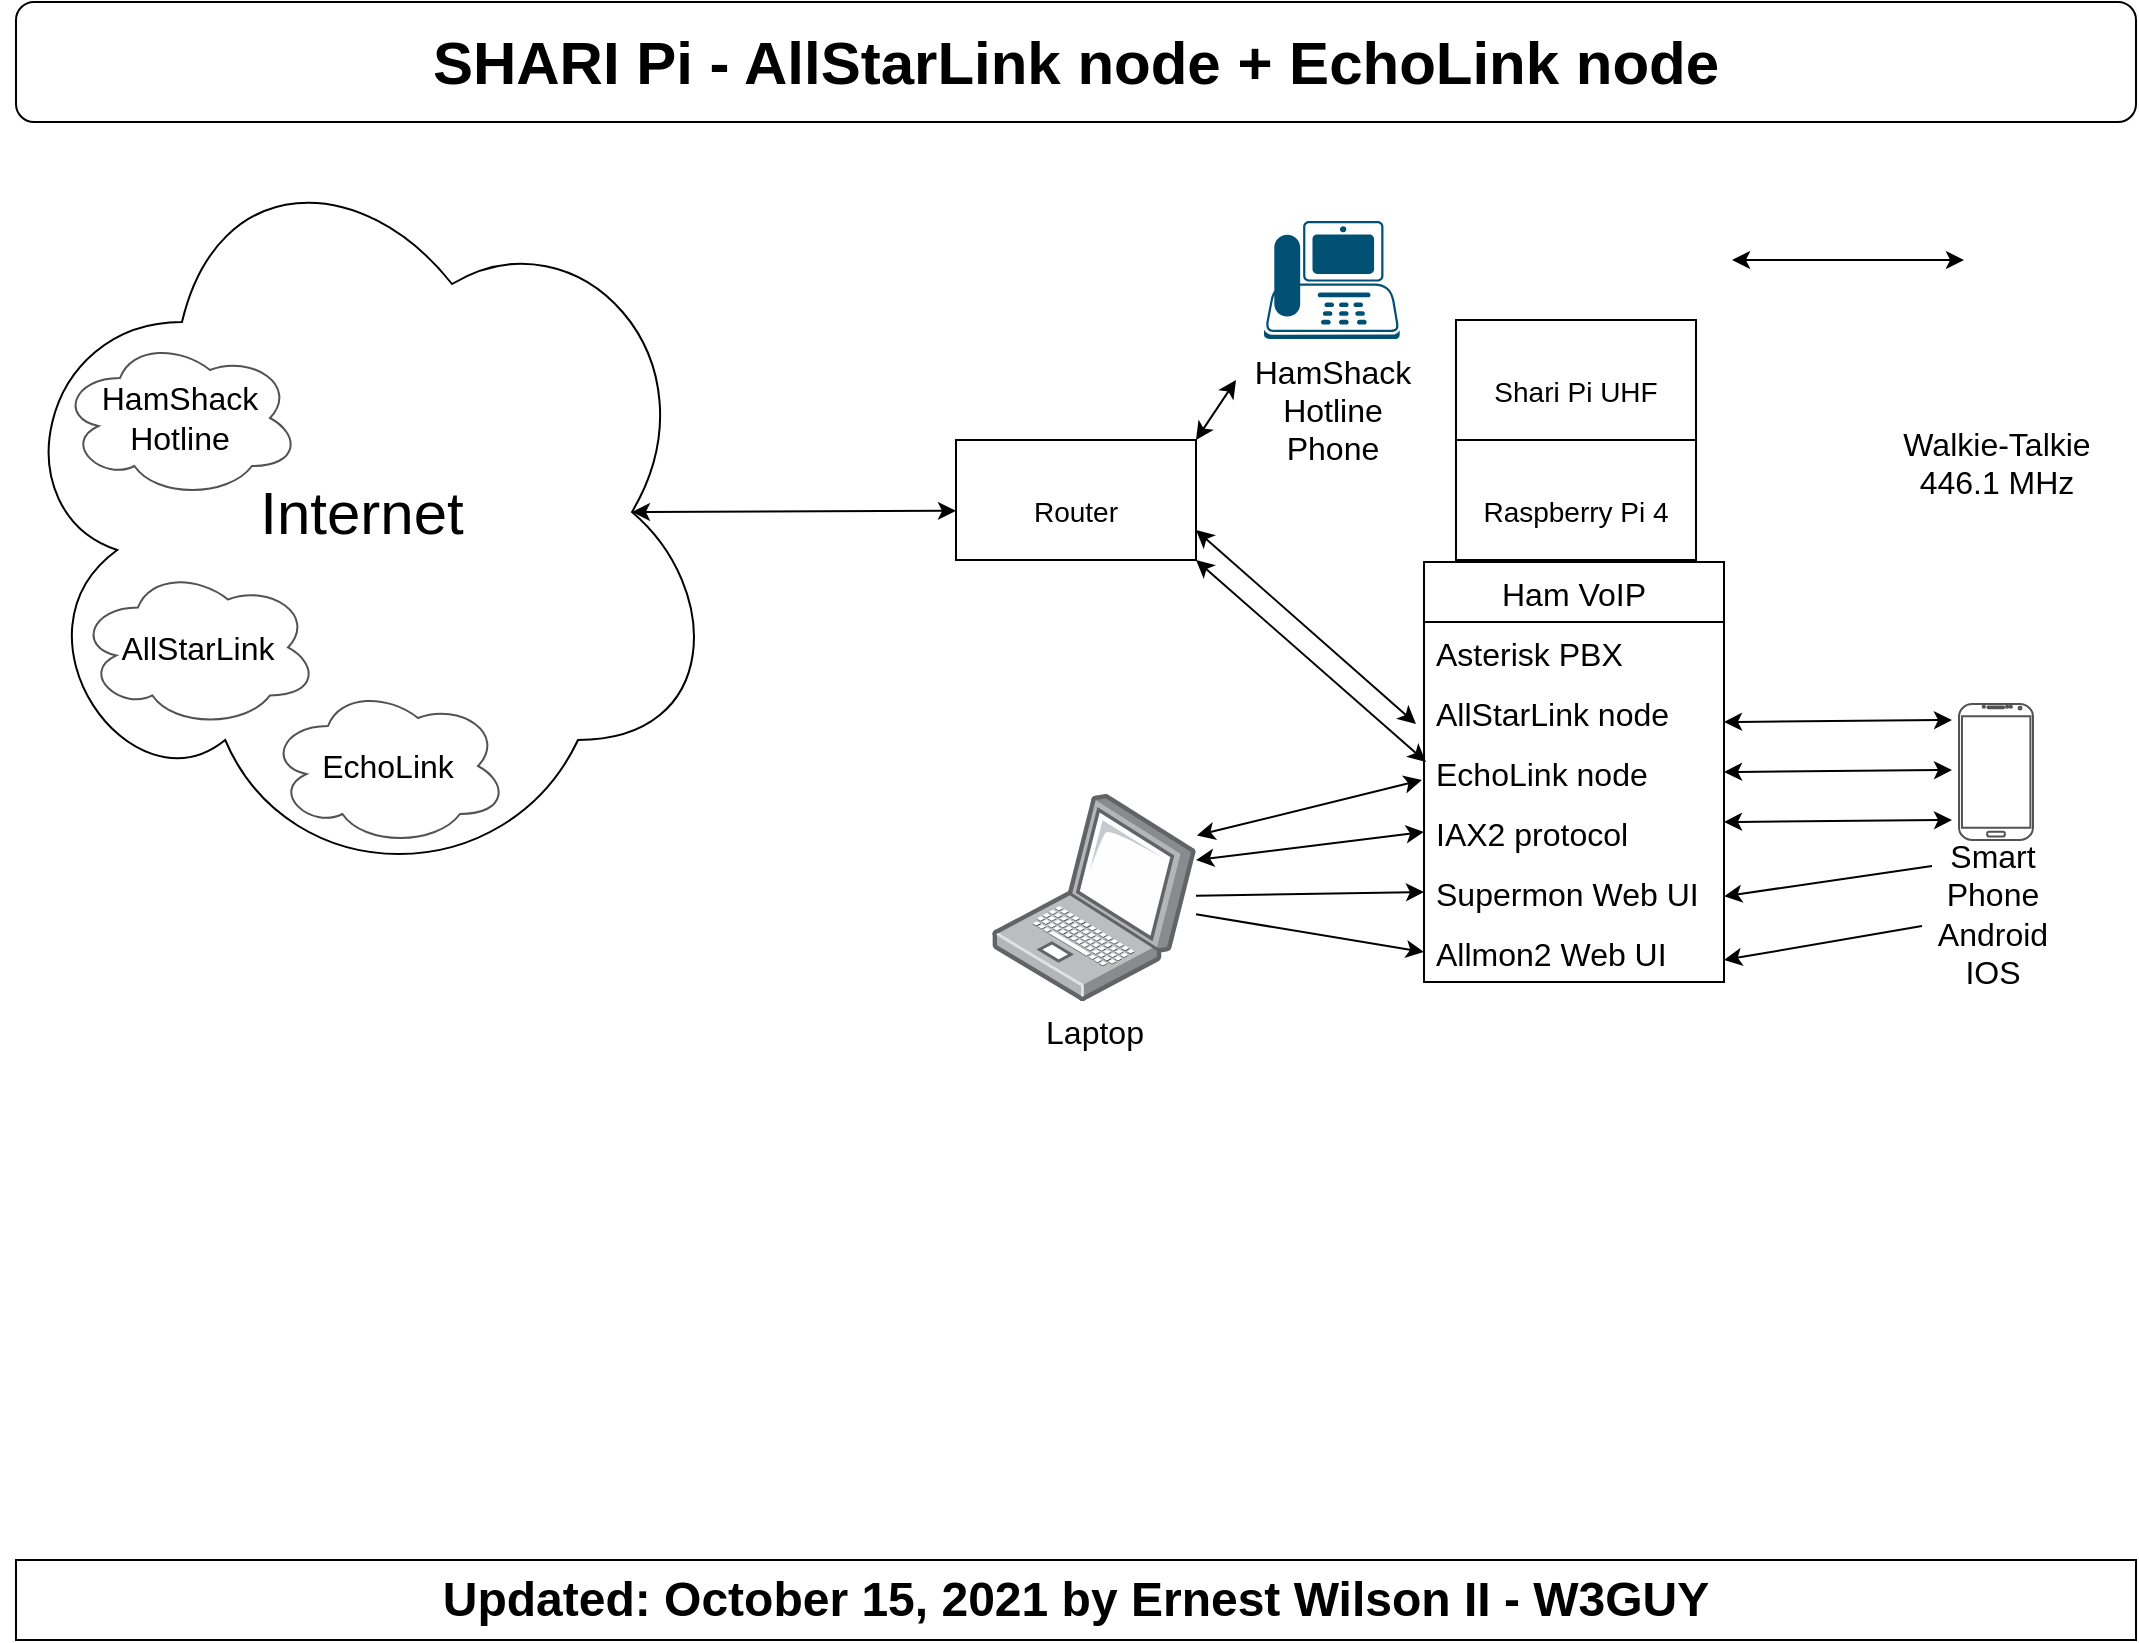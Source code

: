 <mxfile version="15.5.2" type="github">
  <diagram id="esjhnlwZM_2KqE7nAPmI" name="Overview">
    <mxGraphModel dx="3693" dy="1189" grid="1" gridSize="10" guides="1" tooltips="1" connect="1" arrows="1" fold="1" page="1" pageScale="1" pageWidth="1100" pageHeight="850" math="0" shadow="0">
      <root>
        <mxCell id="0" />
        <mxCell id="1" parent="0" />
        <mxCell id="cZe4wT0ZkA3RcTf7hlBW-2" value="&lt;span style=&quot;font-size: 24px&quot;&gt;&lt;b&gt;Updated: October 15, 2021 by Ernest Wilson II - W3GUY&lt;/b&gt;&lt;/span&gt;" style="rounded=0;whiteSpace=wrap;html=1;" vertex="1" parent="1">
          <mxGeometry x="-2180" y="798" width="1060" height="40" as="geometry" />
        </mxCell>
        <mxCell id="cZe4wT0ZkA3RcTf7hlBW-3" value="&lt;b&gt;&lt;font style=&quot;font-size: 30px&quot;&gt;SHARI Pi - AllStarLink node + EchoLink node&lt;/font&gt;&lt;/b&gt;" style="rounded=1;whiteSpace=wrap;html=1;fontSize=24;" vertex="1" parent="1">
          <mxGeometry x="-2180" y="19" width="1060" height="60" as="geometry" />
        </mxCell>
        <mxCell id="cZe4wT0ZkA3RcTf7hlBW-4" value="Internet" style="ellipse;shape=cloud;whiteSpace=wrap;html=1;fontSize=30;" vertex="1" parent="1">
          <mxGeometry x="-2187" y="84" width="360" height="380" as="geometry" />
        </mxCell>
        <mxCell id="cZe4wT0ZkA3RcTf7hlBW-6" value="&lt;font style=&quot;font-size: 14px&quot;&gt;Raspberry Pi 4&lt;/font&gt;" style="rounded=0;whiteSpace=wrap;html=1;fontSize=30;" vertex="1" parent="1">
          <mxGeometry x="-1460" y="238" width="120" height="60" as="geometry" />
        </mxCell>
        <mxCell id="cZe4wT0ZkA3RcTf7hlBW-7" value="&lt;font style=&quot;font-size: 14px&quot;&gt;Shari Pi UHF&lt;br&gt;&lt;/font&gt;" style="rounded=0;whiteSpace=wrap;html=1;fontSize=30;" vertex="1" parent="1">
          <mxGeometry x="-1460" y="178" width="120" height="60" as="geometry" />
        </mxCell>
        <mxCell id="cZe4wT0ZkA3RcTf7hlBW-8" value="" style="shape=image;html=1;verticalAlign=top;verticalLabelPosition=bottom;labelBackgroundColor=#ffffff;imageAspect=0;aspect=fixed;image=https://cdn2.iconfinder.com/data/icons/electronics-17/24/electronics-12-128.png;fontSize=14;" vertex="1" parent="1">
          <mxGeometry x="-1382" y="138" width="40" height="40" as="geometry" />
        </mxCell>
        <mxCell id="cZe4wT0ZkA3RcTf7hlBW-9" value="&lt;font style=&quot;font-size: 14px&quot;&gt;Router&lt;/font&gt;" style="rounded=0;whiteSpace=wrap;html=1;fontSize=30;" vertex="1" parent="1">
          <mxGeometry x="-1710" y="238" width="120" height="60" as="geometry" />
        </mxCell>
        <mxCell id="cZe4wT0ZkA3RcTf7hlBW-12" value="&lt;font style=&quot;font-size: 16px&quot;&gt;Walkie-Talkie&lt;br&gt;446.1 MHz&lt;/font&gt;" style="shape=image;html=1;verticalAlign=top;verticalLabelPosition=bottom;labelBackgroundColor=#ffffff;imageAspect=0;aspect=fixed;image=https://cdn1.iconfinder.com/data/icons/assorted-gadgets-and-items-1/144/radio_walkie_talkie-128.png;fontSize=14;spacing=-20;" vertex="1" parent="1">
          <mxGeometry x="-1254" y="118" width="128" height="128" as="geometry" />
        </mxCell>
        <UserObject label="Ham VoIP" link="https://www.hamvoip.org" linkTarget="_blank" id="cZe4wT0ZkA3RcTf7hlBW-14">
          <mxCell style="swimlane;fontStyle=0;childLayout=stackLayout;horizontal=1;startSize=30;horizontalStack=0;resizeParent=1;resizeParentMax=0;resizeLast=0;collapsible=1;marginBottom=0;fontSize=16;" vertex="1" parent="1">
            <mxGeometry x="-1476" y="299" width="150" height="210" as="geometry">
              <mxRectangle x="-1480" y="301" width="100" height="30" as="alternateBounds" />
            </mxGeometry>
          </mxCell>
        </UserObject>
        <object label="Asterisk PBX" id="cZe4wT0ZkA3RcTf7hlBW-15">
          <mxCell style="text;strokeColor=none;fillColor=none;align=left;verticalAlign=middle;spacingLeft=4;spacingRight=4;overflow=hidden;points=[[0,0.5],[1,0.5]];portConstraint=eastwest;rotatable=0;fontSize=16;" vertex="1" parent="cZe4wT0ZkA3RcTf7hlBW-14">
            <mxGeometry y="30" width="150" height="30" as="geometry" />
          </mxCell>
        </object>
        <mxCell id="cZe4wT0ZkA3RcTf7hlBW-16" value="AllStarLink node" style="text;strokeColor=none;fillColor=none;align=left;verticalAlign=middle;spacingLeft=4;spacingRight=4;overflow=hidden;points=[[0,0.5],[1,0.5]];portConstraint=eastwest;rotatable=0;fontSize=16;" vertex="1" parent="cZe4wT0ZkA3RcTf7hlBW-14">
          <mxGeometry y="60" width="150" height="30" as="geometry" />
        </mxCell>
        <mxCell id="cZe4wT0ZkA3RcTf7hlBW-17" value="EchoLink node" style="text;strokeColor=none;fillColor=none;align=left;verticalAlign=middle;spacingLeft=4;spacingRight=4;overflow=hidden;points=[[0,0.5],[1,0.5]];portConstraint=eastwest;rotatable=0;fontSize=16;" vertex="1" parent="cZe4wT0ZkA3RcTf7hlBW-14">
          <mxGeometry y="90" width="150" height="30" as="geometry" />
        </mxCell>
        <mxCell id="cZe4wT0ZkA3RcTf7hlBW-22" value="IAX2 protocol" style="text;strokeColor=none;fillColor=none;align=left;verticalAlign=middle;spacingLeft=4;spacingRight=4;overflow=hidden;points=[[0,0.5],[1,0.5]];portConstraint=eastwest;rotatable=0;fontSize=16;" vertex="1" parent="cZe4wT0ZkA3RcTf7hlBW-14">
          <mxGeometry y="120" width="150" height="30" as="geometry" />
        </mxCell>
        <mxCell id="cZe4wT0ZkA3RcTf7hlBW-23" value="Supermon Web UI" style="text;strokeColor=none;fillColor=none;align=left;verticalAlign=middle;spacingLeft=4;spacingRight=4;overflow=hidden;points=[[0,0.5],[1,0.5]];portConstraint=eastwest;rotatable=0;fontSize=16;" vertex="1" parent="cZe4wT0ZkA3RcTf7hlBW-14">
          <mxGeometry y="150" width="150" height="30" as="geometry" />
        </mxCell>
        <mxCell id="cZe4wT0ZkA3RcTf7hlBW-24" value="Allmon2 Web UI" style="text;strokeColor=none;fillColor=none;align=left;verticalAlign=middle;spacingLeft=4;spacingRight=4;overflow=hidden;points=[[0,0.5],[1,0.5]];portConstraint=eastwest;rotatable=0;fontSize=16;" vertex="1" parent="cZe4wT0ZkA3RcTf7hlBW-14">
          <mxGeometry y="180" width="150" height="30" as="geometry" />
        </mxCell>
        <mxCell id="cZe4wT0ZkA3RcTf7hlBW-18" value="Laptop" style="points=[];aspect=fixed;html=1;align=center;shadow=0;dashed=0;image;image=img/lib/allied_telesis/computer_and_terminals/Laptop.svg;fontSize=16;" vertex="1" parent="1">
          <mxGeometry x="-1692" y="415" width="102" height="103.46" as="geometry" />
        </mxCell>
        <mxCell id="cZe4wT0ZkA3RcTf7hlBW-25" value="" style="endArrow=classic;html=1;rounded=0;fontSize=16;entryX=0;entryY=0.5;entryDx=0;entryDy=0;" edge="1" parent="1" source="cZe4wT0ZkA3RcTf7hlBW-18" target="cZe4wT0ZkA3RcTf7hlBW-23">
          <mxGeometry width="50" height="50" relative="1" as="geometry">
            <mxPoint x="-1562" y="468" as="sourcePoint" />
            <mxPoint x="-1502" y="468" as="targetPoint" />
          </mxGeometry>
        </mxCell>
        <mxCell id="cZe4wT0ZkA3RcTf7hlBW-26" value="" style="endArrow=classic;startArrow=classic;html=1;rounded=0;fontSize=16;entryX=0;entryY=0.5;entryDx=0;entryDy=0;" edge="1" parent="1" target="cZe4wT0ZkA3RcTf7hlBW-22">
          <mxGeometry width="50" height="50" relative="1" as="geometry">
            <mxPoint x="-1590" y="448" as="sourcePoint" />
            <mxPoint x="-1482" y="448" as="targetPoint" />
          </mxGeometry>
        </mxCell>
        <mxCell id="cZe4wT0ZkA3RcTf7hlBW-27" value="" style="endArrow=classic;html=1;rounded=0;fontSize=16;entryX=0;entryY=0.5;entryDx=0;entryDy=0;" edge="1" parent="1" source="cZe4wT0ZkA3RcTf7hlBW-18" target="cZe4wT0ZkA3RcTf7hlBW-24">
          <mxGeometry width="50" height="50" relative="1" as="geometry">
            <mxPoint x="-1624" y="494.102" as="sourcePoint" />
            <mxPoint x="-1501" y="495.0" as="targetPoint" />
          </mxGeometry>
        </mxCell>
        <mxCell id="cZe4wT0ZkA3RcTf7hlBW-28" value="" style="endArrow=classic;startArrow=classic;html=1;rounded=0;fontSize=16;" edge="1" parent="1">
          <mxGeometry width="50" height="50" relative="1" as="geometry">
            <mxPoint x="-1322" y="148.0" as="sourcePoint" />
            <mxPoint x="-1206" y="148.0" as="targetPoint" />
          </mxGeometry>
        </mxCell>
        <mxCell id="cZe4wT0ZkA3RcTf7hlBW-30" value="" style="verticalLabelPosition=bottom;verticalAlign=top;html=1;shadow=0;dashed=0;strokeWidth=1;shape=mxgraph.android.phone2;strokeColor=#525252;fontSize=16;" vertex="1" parent="1">
          <mxGeometry x="-1208.5" y="370" width="37" height="68" as="geometry" />
        </mxCell>
        <mxCell id="cZe4wT0ZkA3RcTf7hlBW-31" value="" style="endArrow=classic;startArrow=classic;html=1;rounded=0;fontSize=16;entryX=0;entryY=0.5;entryDx=0;entryDy=0;exitX=1.005;exitY=0.2;exitDx=0;exitDy=0;exitPerimeter=0;" edge="1" parent="1" source="cZe4wT0ZkA3RcTf7hlBW-18">
          <mxGeometry width="50" height="50" relative="1" as="geometry">
            <mxPoint x="-1580" y="440" as="sourcePoint" />
            <mxPoint x="-1477" y="408" as="targetPoint" />
          </mxGeometry>
        </mxCell>
        <mxCell id="cZe4wT0ZkA3RcTf7hlBW-32" value="" style="endArrow=classic;startArrow=classic;html=1;rounded=0;fontSize=16;exitX=1;exitY=0.5;exitDx=0;exitDy=0;" edge="1" parent="1" source="cZe4wT0ZkA3RcTf7hlBW-17">
          <mxGeometry width="50" height="50" relative="1" as="geometry">
            <mxPoint x="-1299" y="403.0" as="sourcePoint" />
            <mxPoint x="-1212" y="403" as="targetPoint" />
          </mxGeometry>
        </mxCell>
        <mxCell id="cZe4wT0ZkA3RcTf7hlBW-33" value="Smart&lt;br&gt;Phone&lt;br&gt;Android&lt;br&gt;IOS" style="text;html=1;align=center;verticalAlign=middle;resizable=0;points=[];autosize=1;strokeColor=none;fillColor=none;fontSize=16;" vertex="1" parent="1">
          <mxGeometry x="-1227" y="435" width="70" height="80" as="geometry" />
        </mxCell>
        <mxCell id="cZe4wT0ZkA3RcTf7hlBW-34" value="" style="endArrow=classic;startArrow=classic;html=1;rounded=0;fontSize=16;exitX=1;exitY=0.5;exitDx=0;exitDy=0;" edge="1" parent="1">
          <mxGeometry width="50" height="50" relative="1" as="geometry">
            <mxPoint x="-1326" y="379" as="sourcePoint" />
            <mxPoint x="-1212.0" y="378.0" as="targetPoint" />
          </mxGeometry>
        </mxCell>
        <mxCell id="cZe4wT0ZkA3RcTf7hlBW-35" value="" style="endArrow=classic;html=1;rounded=0;fontSize=16;" edge="1" parent="1">
          <mxGeometry width="50" height="50" relative="1" as="geometry">
            <mxPoint x="-1222" y="451" as="sourcePoint" />
            <mxPoint x="-1326" y="466.14" as="targetPoint" />
          </mxGeometry>
        </mxCell>
        <mxCell id="cZe4wT0ZkA3RcTf7hlBW-36" value="" style="endArrow=classic;html=1;rounded=0;fontSize=16;" edge="1" parent="1" source="cZe4wT0ZkA3RcTf7hlBW-33">
          <mxGeometry width="50" height="50" relative="1" as="geometry">
            <mxPoint x="-1242" y="451" as="sourcePoint" />
            <mxPoint x="-1326" y="498.0" as="targetPoint" />
          </mxGeometry>
        </mxCell>
        <mxCell id="cZe4wT0ZkA3RcTf7hlBW-37" value="" style="endArrow=classic;startArrow=classic;html=1;rounded=0;fontSize=16;exitX=1;exitY=0.5;exitDx=0;exitDy=0;" edge="1" parent="1">
          <mxGeometry width="50" height="50" relative="1" as="geometry">
            <mxPoint x="-1326" y="429" as="sourcePoint" />
            <mxPoint x="-1212.0" y="428.0" as="targetPoint" />
          </mxGeometry>
        </mxCell>
        <mxCell id="cZe4wT0ZkA3RcTf7hlBW-38" value="" style="endArrow=classic;startArrow=classic;html=1;rounded=0;fontSize=16;exitX=1;exitY=1;exitDx=0;exitDy=0;" edge="1" parent="1" source="cZe4wT0ZkA3RcTf7hlBW-9">
          <mxGeometry width="50" height="50" relative="1" as="geometry">
            <mxPoint x="-1545" y="399" as="sourcePoint" />
            <mxPoint x="-1475" y="399" as="targetPoint" />
          </mxGeometry>
        </mxCell>
        <mxCell id="cZe4wT0ZkA3RcTf7hlBW-39" value="" style="endArrow=classic;startArrow=classic;html=1;rounded=0;fontSize=16;exitX=1;exitY=0.75;exitDx=0;exitDy=0;" edge="1" parent="1" source="cZe4wT0ZkA3RcTf7hlBW-9">
          <mxGeometry width="50" height="50" relative="1" as="geometry">
            <mxPoint x="-1540" y="340" as="sourcePoint" />
            <mxPoint x="-1480" y="380" as="targetPoint" />
          </mxGeometry>
        </mxCell>
        <mxCell id="cZe4wT0ZkA3RcTf7hlBW-40" value="AllStarLink" style="ellipse;shape=cloud;whiteSpace=wrap;html=1;fontSize=16;strokeColor=#525252;" vertex="1" parent="1">
          <mxGeometry x="-2149" y="301.73" width="120" height="80" as="geometry" />
        </mxCell>
        <mxCell id="cZe4wT0ZkA3RcTf7hlBW-41" value="EchoLink" style="ellipse;shape=cloud;whiteSpace=wrap;html=1;fontSize=16;strokeColor=#525252;" vertex="1" parent="1">
          <mxGeometry x="-2054" y="361" width="120" height="80" as="geometry" />
        </mxCell>
        <mxCell id="cZe4wT0ZkA3RcTf7hlBW-42" value="HamShack&lt;br&gt;Hotline" style="ellipse;shape=cloud;whiteSpace=wrap;html=1;fontSize=16;strokeColor=#525252;" vertex="1" parent="1">
          <mxGeometry x="-2158" y="187" width="120" height="80" as="geometry" />
        </mxCell>
        <mxCell id="cZe4wT0ZkA3RcTf7hlBW-43" value="HamShack&lt;br&gt;Hotline&lt;br&gt;Phone" style="points=[[0.59,0,0],[0.87,0.015,0],[0.88,0.3,0],[0.99,0.99,0],[0.5,1,0],[0.01,0.99,0],[0.075,0.5,0],[0.17,0.115,0]];verticalLabelPosition=bottom;sketch=0;html=1;verticalAlign=top;aspect=fixed;align=center;pointerEvents=1;shape=mxgraph.cisco19.ip_phone;fillColor=#005073;strokeColor=none;fontSize=16;" vertex="1" parent="1">
          <mxGeometry x="-1556" y="128.5" width="67.85" height="59" as="geometry" />
        </mxCell>
        <mxCell id="cZe4wT0ZkA3RcTf7hlBW-45" value="" style="endArrow=classic;startArrow=classic;html=1;rounded=0;fontSize=16;" edge="1" parent="1">
          <mxGeometry width="50" height="50" relative="1" as="geometry">
            <mxPoint x="-1590" y="238" as="sourcePoint" />
            <mxPoint x="-1570" y="208" as="targetPoint" />
          </mxGeometry>
        </mxCell>
        <mxCell id="cZe4wT0ZkA3RcTf7hlBW-46" value="" style="endArrow=classic;startArrow=classic;html=1;rounded=0;fontSize=16;exitX=0.875;exitY=0.5;exitDx=0;exitDy=0;exitPerimeter=0;" edge="1" parent="1" source="cZe4wT0ZkA3RcTf7hlBW-4">
          <mxGeometry width="50" height="50" relative="1" as="geometry">
            <mxPoint x="-1760" y="273.41" as="sourcePoint" />
            <mxPoint x="-1710" y="273.41" as="targetPoint" />
          </mxGeometry>
        </mxCell>
      </root>
    </mxGraphModel>
  </diagram>
</mxfile>
